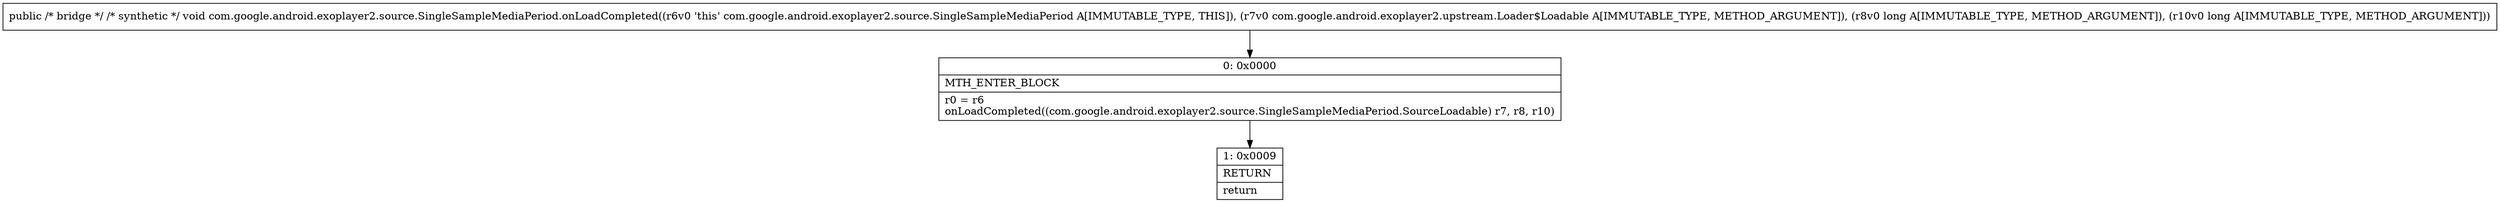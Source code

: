 digraph "CFG forcom.google.android.exoplayer2.source.SingleSampleMediaPeriod.onLoadCompleted(Lcom\/google\/android\/exoplayer2\/upstream\/Loader$Loadable;JJ)V" {
Node_0 [shape=record,label="{0\:\ 0x0000|MTH_ENTER_BLOCK\l|r0 = r6\lonLoadCompleted((com.google.android.exoplayer2.source.SingleSampleMediaPeriod.SourceLoadable) r7, r8, r10)\l}"];
Node_1 [shape=record,label="{1\:\ 0x0009|RETURN\l|return\l}"];
MethodNode[shape=record,label="{public \/* bridge *\/ \/* synthetic *\/ void com.google.android.exoplayer2.source.SingleSampleMediaPeriod.onLoadCompleted((r6v0 'this' com.google.android.exoplayer2.source.SingleSampleMediaPeriod A[IMMUTABLE_TYPE, THIS]), (r7v0 com.google.android.exoplayer2.upstream.Loader$Loadable A[IMMUTABLE_TYPE, METHOD_ARGUMENT]), (r8v0 long A[IMMUTABLE_TYPE, METHOD_ARGUMENT]), (r10v0 long A[IMMUTABLE_TYPE, METHOD_ARGUMENT])) }"];
MethodNode -> Node_0;
Node_0 -> Node_1;
}

